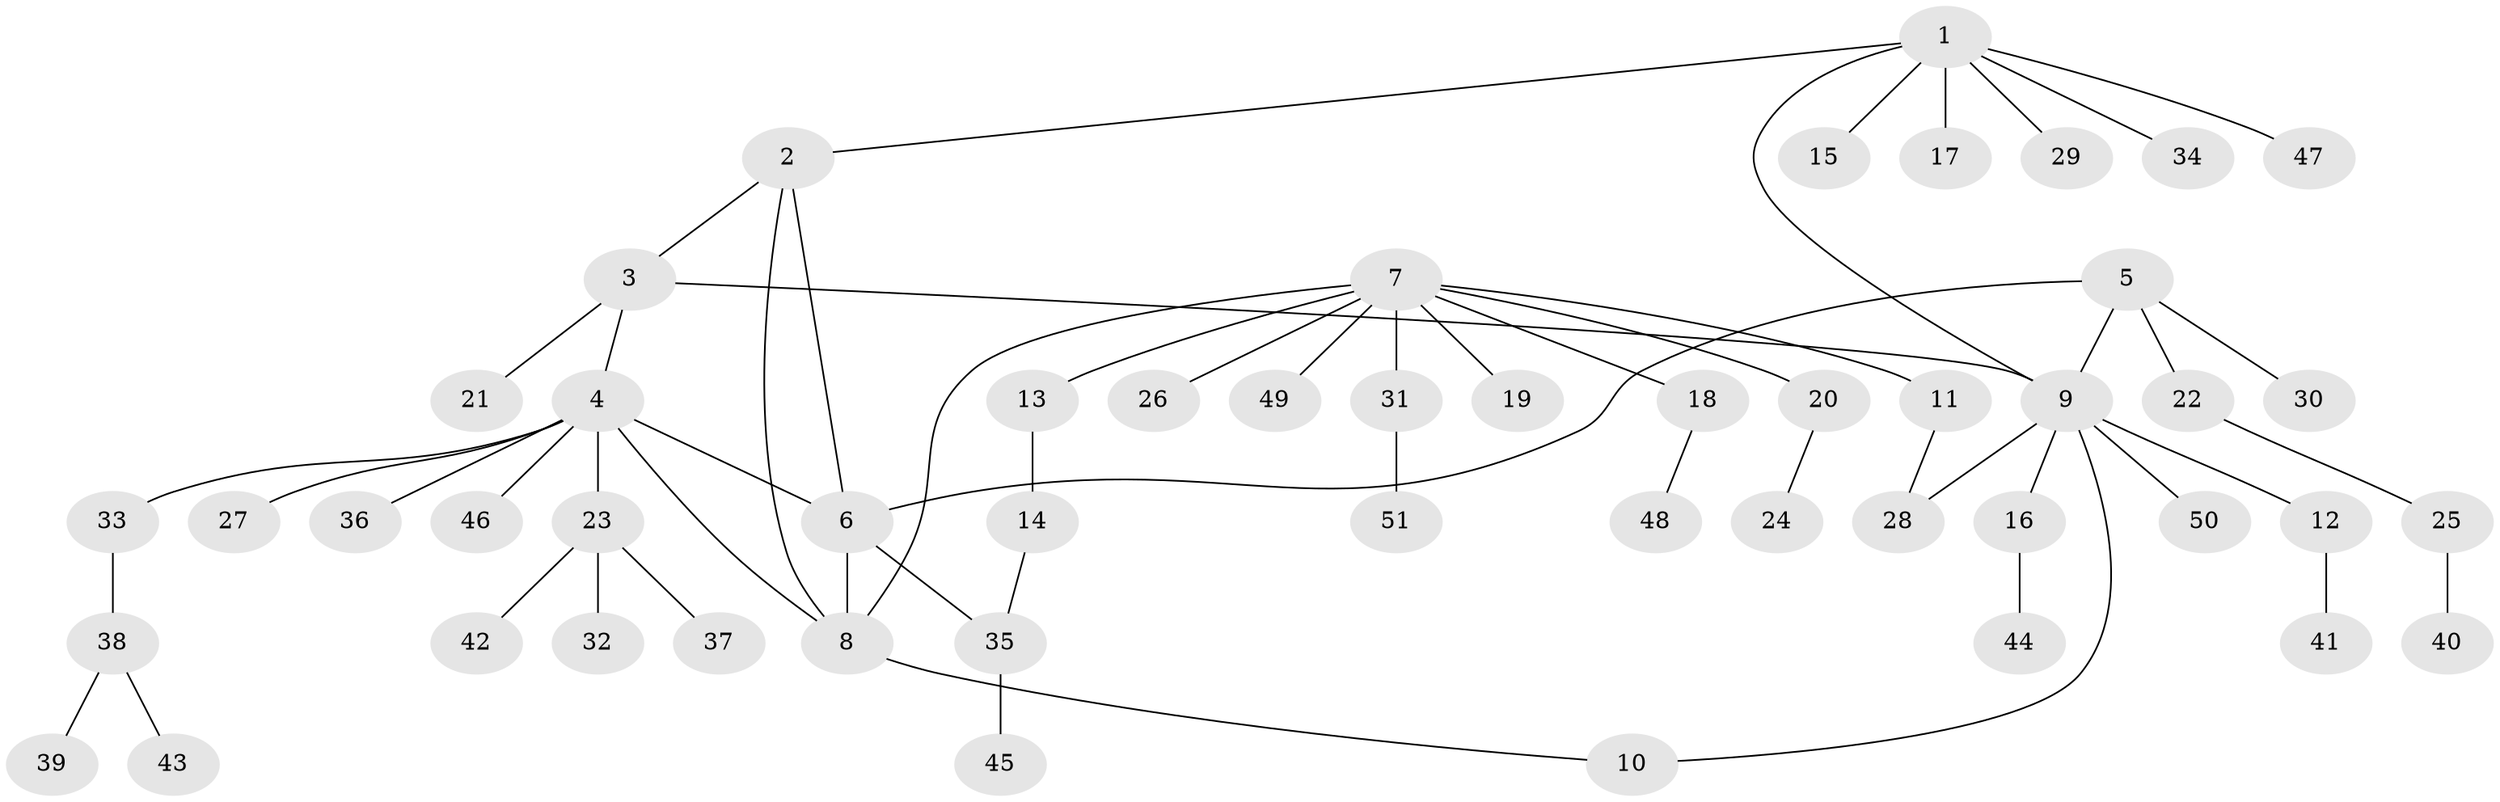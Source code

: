 // Generated by graph-tools (version 1.1) at 2025/55/03/09/25 04:55:08]
// undirected, 51 vertices, 58 edges
graph export_dot {
graph [start="1"]
  node [color=gray90,style=filled];
  1;
  2;
  3;
  4;
  5;
  6;
  7;
  8;
  9;
  10;
  11;
  12;
  13;
  14;
  15;
  16;
  17;
  18;
  19;
  20;
  21;
  22;
  23;
  24;
  25;
  26;
  27;
  28;
  29;
  30;
  31;
  32;
  33;
  34;
  35;
  36;
  37;
  38;
  39;
  40;
  41;
  42;
  43;
  44;
  45;
  46;
  47;
  48;
  49;
  50;
  51;
  1 -- 2;
  1 -- 9;
  1 -- 15;
  1 -- 17;
  1 -- 29;
  1 -- 34;
  1 -- 47;
  2 -- 3;
  2 -- 6;
  2 -- 8;
  3 -- 4;
  3 -- 9;
  3 -- 21;
  4 -- 6;
  4 -- 8;
  4 -- 23;
  4 -- 27;
  4 -- 33;
  4 -- 36;
  4 -- 46;
  5 -- 6;
  5 -- 9;
  5 -- 22;
  5 -- 30;
  6 -- 8;
  6 -- 35;
  7 -- 8;
  7 -- 11;
  7 -- 13;
  7 -- 18;
  7 -- 19;
  7 -- 20;
  7 -- 26;
  7 -- 31;
  7 -- 49;
  8 -- 10;
  9 -- 10;
  9 -- 12;
  9 -- 16;
  9 -- 28;
  9 -- 50;
  11 -- 28;
  12 -- 41;
  13 -- 14;
  14 -- 35;
  16 -- 44;
  18 -- 48;
  20 -- 24;
  22 -- 25;
  23 -- 32;
  23 -- 37;
  23 -- 42;
  25 -- 40;
  31 -- 51;
  33 -- 38;
  35 -- 45;
  38 -- 39;
  38 -- 43;
}
